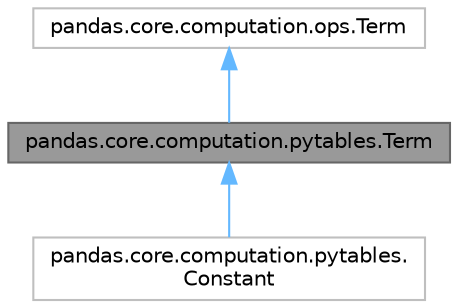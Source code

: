 digraph "pandas.core.computation.pytables.Term"
{
 // LATEX_PDF_SIZE
  bgcolor="transparent";
  edge [fontname=Helvetica,fontsize=10,labelfontname=Helvetica,labelfontsize=10];
  node [fontname=Helvetica,fontsize=10,shape=box,height=0.2,width=0.4];
  Node1 [id="Node000001",label="pandas.core.computation.pytables.Term",height=0.2,width=0.4,color="gray40", fillcolor="grey60", style="filled", fontcolor="black",tooltip=" "];
  Node2 -> Node1 [id="edge1_Node000001_Node000002",dir="back",color="steelblue1",style="solid",tooltip=" "];
  Node2 [id="Node000002",label="pandas.core.computation.ops.Term",height=0.2,width=0.4,color="grey75", fillcolor="white", style="filled",URL="$d1/d1e/classpandas_1_1core_1_1computation_1_1ops_1_1Term.html",tooltip=" "];
  Node1 -> Node3 [id="edge2_Node000001_Node000003",dir="back",color="steelblue1",style="solid",tooltip=" "];
  Node3 [id="Node000003",label="pandas.core.computation.pytables.\lConstant",height=0.2,width=0.4,color="grey75", fillcolor="white", style="filled",URL="$dd/d4d/classpandas_1_1core_1_1computation_1_1pytables_1_1Constant.html",tooltip=" "];
}
